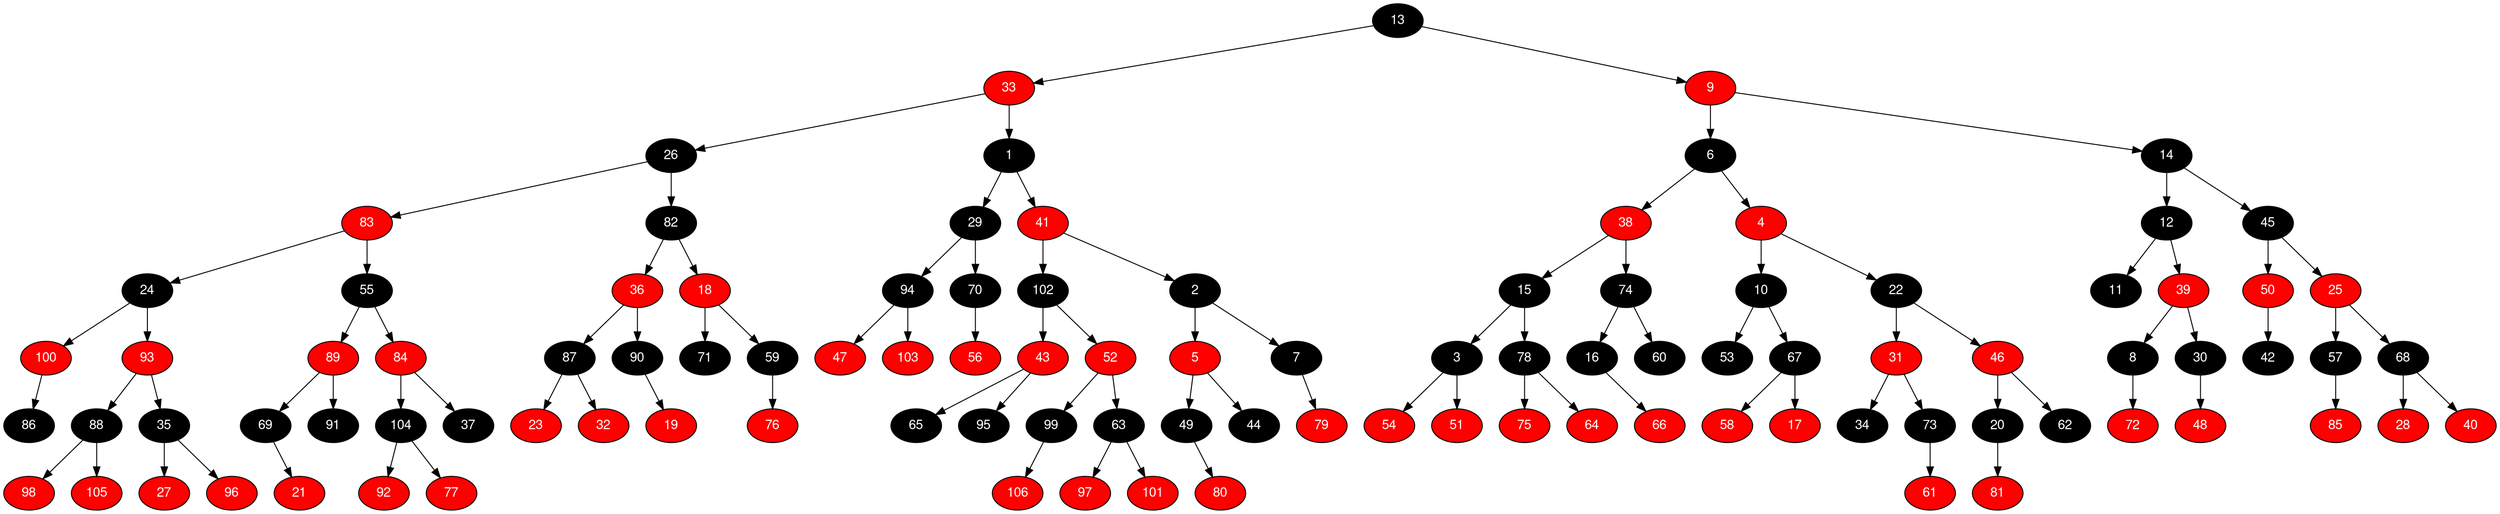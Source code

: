 digraph RB_Teste {
	node [fontname="Helvetica,Arial,sans-serif" style="filled"]
	edge [fontname="Helvetica,Arial,sans-serif" color="black"]

	{
		node [fillcolor=" black" fontcolor=" white"] 13 
		node [fillcolor=" red" fontcolor=" white"] 33 
		node [fillcolor=" black" fontcolor=" white"] 26 
		node [fillcolor=" red" fontcolor=" white"] 83 
		node [fillcolor=" black" fontcolor=" white"] 24 
		node [fillcolor=" red" fontcolor=" white"] 100 
		node [fillcolor=" black" fontcolor=" white"] 86 
		node [fillcolor=" red" fontcolor=" white"] 93 
		node [fillcolor=" black" fontcolor=" white"] 88 
		node [fillcolor=" red" fontcolor=" white"] 98 
		node [fillcolor=" red" fontcolor=" white"] 105 
		node [fillcolor=" black" fontcolor=" white"] 35 
		node [fillcolor=" red" fontcolor=" white"] 27 
		node [fillcolor=" red" fontcolor=" white"] 96 
		node [fillcolor=" black" fontcolor=" white"] 55 
		node [fillcolor=" red" fontcolor=" white"] 89 
		node [fillcolor=" black" fontcolor=" white"] 69 
		node [fillcolor=" red" fontcolor=" white"] 21 
		node [fillcolor=" black" fontcolor=" white"] 91 
		node [fillcolor=" red" fontcolor=" white"] 84 
		node [fillcolor=" black" fontcolor=" white"] 104 
		node [fillcolor=" red" fontcolor=" white"] 92 
		node [fillcolor=" red" fontcolor=" white"] 77 
		node [fillcolor=" black" fontcolor=" white"] 37 
		node [fillcolor=" black" fontcolor=" white"] 82 
		node [fillcolor=" red" fontcolor=" white"] 36 
		node [fillcolor=" black" fontcolor=" white"] 87 
		node [fillcolor=" red" fontcolor=" white"] 23 
		node [fillcolor=" red" fontcolor=" white"] 32 
		node [fillcolor=" black" fontcolor=" white"] 90 
		node [fillcolor=" red" fontcolor=" white"] 19 
		node [fillcolor=" red" fontcolor=" white"] 18 
		node [fillcolor=" black" fontcolor=" white"] 71 
		node [fillcolor=" black" fontcolor=" white"] 59 
		node [fillcolor=" red" fontcolor=" white"] 76 
		node [fillcolor=" black" fontcolor=" white"] 1 
		node [fillcolor=" black" fontcolor=" white"] 29 
		node [fillcolor=" black" fontcolor=" white"] 94 
		node [fillcolor=" red" fontcolor=" white"] 47 
		node [fillcolor=" red" fontcolor=" white"] 103 
		node [fillcolor=" black" fontcolor=" white"] 70 
		node [fillcolor=" red" fontcolor=" white"] 56 
		node [fillcolor=" red" fontcolor=" white"] 41 
		node [fillcolor=" black" fontcolor=" white"] 102 
		node [fillcolor=" red" fontcolor=" white"] 43 
		node [fillcolor=" black" fontcolor=" white"] 65 
		node [fillcolor=" black" fontcolor=" white"] 95 
		node [fillcolor=" red" fontcolor=" white"] 52 
		node [fillcolor=" black" fontcolor=" white"] 99 
		node [fillcolor=" red" fontcolor=" white"] 106 
		node [fillcolor=" black" fontcolor=" white"] 63 
		node [fillcolor=" red" fontcolor=" white"] 97 
		node [fillcolor=" red" fontcolor=" white"] 101 
		node [fillcolor=" black" fontcolor=" white"] 2 
		node [fillcolor=" red" fontcolor=" white"] 5 
		node [fillcolor=" black" fontcolor=" white"] 49 
		node [fillcolor=" red" fontcolor=" white"] 80 
		node [fillcolor=" black" fontcolor=" white"] 44 
		node [fillcolor=" black" fontcolor=" white"] 7 
		node [fillcolor=" red" fontcolor=" white"] 79 
		node [fillcolor=" red" fontcolor=" white"] 9 
		node [fillcolor=" black" fontcolor=" white"] 6 
		node [fillcolor=" red" fontcolor=" white"] 38 
		node [fillcolor=" black" fontcolor=" white"] 15 
		node [fillcolor=" black" fontcolor=" white"] 3 
		node [fillcolor=" red" fontcolor=" white"] 54 
		node [fillcolor=" red" fontcolor=" white"] 51 
		node [fillcolor=" black" fontcolor=" white"] 78 
		node [fillcolor=" red" fontcolor=" white"] 75 
		node [fillcolor=" red" fontcolor=" white"] 64 
		node [fillcolor=" black" fontcolor=" white"] 74 
		node [fillcolor=" black" fontcolor=" white"] 16 
		node [fillcolor=" red" fontcolor=" white"] 66 
		node [fillcolor=" black" fontcolor=" white"] 60 
		node [fillcolor=" red" fontcolor=" white"] 4 
		node [fillcolor=" black" fontcolor=" white"] 10 
		node [fillcolor=" black" fontcolor=" white"] 53 
		node [fillcolor=" black" fontcolor=" white"] 67 
		node [fillcolor=" red" fontcolor=" white"] 58 
		node [fillcolor=" red" fontcolor=" white"] 17 
		node [fillcolor=" black" fontcolor=" white"] 22 
		node [fillcolor=" red" fontcolor=" white"] 31 
		node [fillcolor=" black" fontcolor=" white"] 34 
		node [fillcolor=" black" fontcolor=" white"] 73 
		node [fillcolor=" red" fontcolor=" white"] 61 
		node [fillcolor=" red" fontcolor=" white"] 46 
		node [fillcolor=" black" fontcolor=" white"] 20 
		node [fillcolor=" red" fontcolor=" white"] 81 
		node [fillcolor=" black" fontcolor=" white"] 62 
		node [fillcolor=" black" fontcolor=" white"] 14 
		node [fillcolor=" black" fontcolor=" white"] 12 
		node [fillcolor=" black" fontcolor=" white"] 11 
		node [fillcolor=" red" fontcolor=" white"] 39 
		node [fillcolor=" black" fontcolor=" white"] 8 
		node [fillcolor=" red" fontcolor=" white"] 72 
		node [fillcolor=" black" fontcolor=" white"] 30 
		node [fillcolor=" red" fontcolor=" white"] 48 
		node [fillcolor=" black" fontcolor=" white"] 45 
		node [fillcolor=" red" fontcolor=" white"] 50 
		node [fillcolor=" black" fontcolor=" white"] 42 
		node [fillcolor=" red" fontcolor=" white"] 25 
		node [fillcolor=" black" fontcolor=" white"] 57 
		node [fillcolor=" red" fontcolor=" white"] 85 
		node [fillcolor=" black" fontcolor=" white"] 68 
		node [fillcolor=" red" fontcolor=" white"] 28 
		node [fillcolor=" red" fontcolor=" white"] 40 
	}

	13 -> 33 
	13 -> 9 
	33 -> 26 
	33 -> 1 
	26 -> 83 
	26 -> 82 
	83 -> 24 
	83 -> 55 
	24 -> 100 
	24 -> 93 
	100 -> 86 
	93 -> 88 
	93 -> 35 
	88 -> 98 
	88 -> 105 
	35 -> 27 
	35 -> 96 
	55 -> 89 
	55 -> 84 
	89 -> 69 
	89 -> 91 
	69 -> 21 
	84 -> 104 
	84 -> 37 
	104 -> 92 
	104 -> 77 
	82 -> 36 
	82 -> 18 
	36 -> 87 
	36 -> 90 
	87 -> 23 
	87 -> 32 
	90 -> 19 
	18 -> 71 
	18 -> 59 
	59 -> 76 
	1 -> 29 
	1 -> 41 
	29 -> 94 
	29 -> 70 
	94 -> 47 
	94 -> 103 
	70 -> 56 
	41 -> 102 
	41 -> 2 
	102 -> 43 
	102 -> 52 
	43 -> 65 
	43 -> 95 
	52 -> 99 
	52 -> 63 
	99 -> 106 
	63 -> 97 
	63 -> 101 
	2 -> 5 
	2 -> 7 
	5 -> 49 
	5 -> 44 
	49 -> 80 
	7 -> 79 
	9 -> 6 
	9 -> 14 
	6 -> 38 
	6 -> 4 
	38 -> 15 
	38 -> 74 
	15 -> 3 
	15 -> 78 
	3 -> 54 
	3 -> 51 
	78 -> 75 
	78 -> 64 
	74 -> 16 
	74 -> 60 
	16 -> 66 
	4 -> 10 
	4 -> 22 
	10 -> 53 
	10 -> 67 
	67 -> 58 
	67 -> 17 
	22 -> 31 
	22 -> 46 
	31 -> 34 
	31 -> 73 
	73 -> 61 
	46 -> 20 
	46 -> 62 
	20 -> 81 
	14 -> 12 
	14 -> 45 
	12 -> 11 
	12 -> 39 
	39 -> 8 
	39 -> 30 
	8 -> 72 
	30 -> 48 
	45 -> 50 
	45 -> 25 
	50 -> 42 
	25 -> 57 
	25 -> 68 
	57 -> 85 
	68 -> 28 
	68 -> 40 
}
